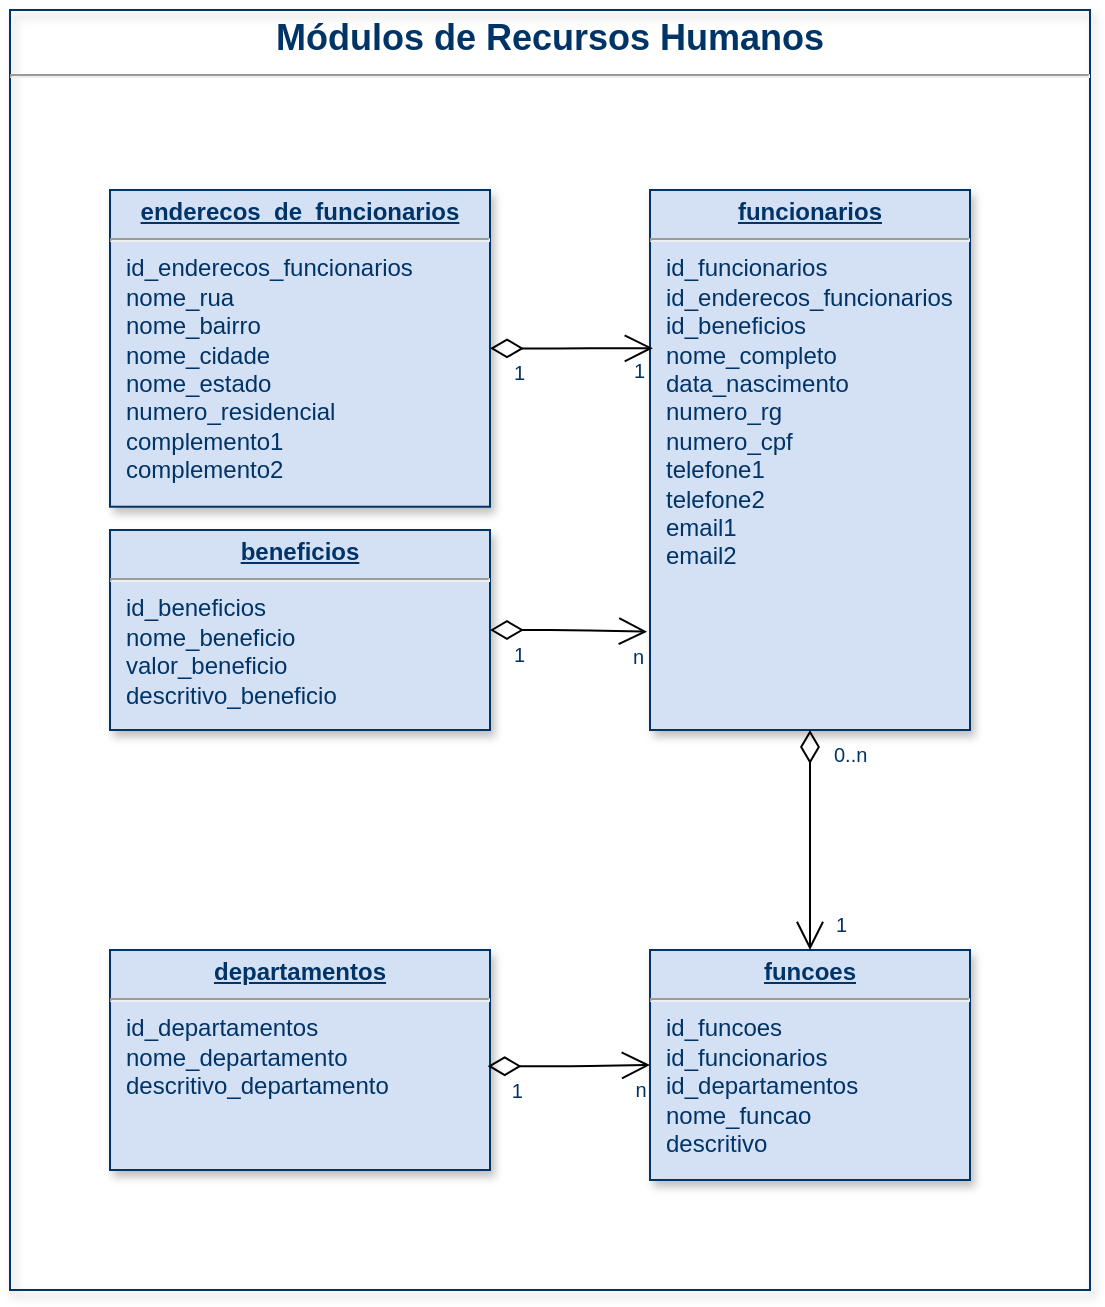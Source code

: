 <mxfile version="26.0.9">
  <diagram name="Page-1" id="efa7a0a1-bf9b-a30e-e6df-94a7791c09e9">
    <mxGraphModel dx="2260" dy="2005" grid="1" gridSize="10" guides="1" tooltips="1" connect="1" arrows="1" fold="1" page="1" pageScale="1" pageWidth="826" pageHeight="1169" background="none" math="0" shadow="0">
      <root>
        <mxCell id="0" />
        <mxCell id="1" parent="0" />
        <mxCell id="RUo9-83TCv_5O9ci9xjV-129" value="&lt;p style=&quot;margin: 4px 0px 0px; text-align: center;&quot;&gt;&lt;strong style=&quot;&quot;&gt;&lt;font style=&quot;font-size: 18px;&quot;&gt;Módulos de Recursos Humanos&lt;/font&gt;&lt;/strong&gt;&lt;/p&gt;&lt;hr&gt;&lt;p style=&quot;margin: 0px; margin-left: 8px;&quot;&gt;&lt;br&gt;&lt;/p&gt;" style="verticalAlign=top;align=left;overflow=fill;fontSize=12;fontFamily=Helvetica;html=1;strokeColor=#003366;shadow=1;fillColor=none;fontColor=#003366" parent="1" vertex="1">
          <mxGeometry x="-280" y="-120" width="540" height="640" as="geometry" />
        </mxCell>
        <mxCell id="21" value="&lt;p style=&quot;margin: 0px; margin-top: 4px; text-align: center; text-decoration: underline;&quot;&gt;&lt;strong&gt;funcoes&lt;/strong&gt;&lt;/p&gt;&lt;hr&gt;&lt;p style=&quot;margin: 0px; margin-left: 8px;&quot;&gt;id_funcoes&lt;/p&gt;&lt;p style=&quot;margin: 0px; margin-left: 8px;&quot;&gt;&lt;span style=&quot;background-color: transparent; color: light-dark(rgb(0, 51, 102), rgb(161, 205, 249));&quot;&gt;id_funcionarios&lt;br&gt;id_departamentos&lt;/span&gt;&lt;/p&gt;&lt;p style=&quot;margin: 0px; margin-left: 8px;&quot;&gt;nome_funcao&lt;/p&gt;&lt;p style=&quot;margin: 0px; margin-left: 8px;&quot;&gt;descritivo&lt;/p&gt;&lt;p style=&quot;margin: 0px; margin-left: 8px;&quot;&gt;&lt;br&gt;&lt;/p&gt;" style="verticalAlign=top;align=left;overflow=fill;fontSize=12;fontFamily=Helvetica;html=1;strokeColor=#003366;shadow=1;fillColor=#D4E1F5;fontColor=#003366" parent="1" vertex="1">
          <mxGeometry x="40" y="350" width="160" height="115" as="geometry" />
        </mxCell>
        <mxCell id="25" value="&lt;p style=&quot;margin: 4px 0px 0px; text-decoration: underline; text-align: center;&quot;&gt;&lt;strong&gt;funcionarios&lt;/strong&gt;&lt;/p&gt;&lt;hr&gt;&lt;p style=&quot;margin: 0px; margin-left: 8px;&quot;&gt;id_funcionarios&lt;/p&gt;&lt;p style=&quot;margin: 0px; margin-left: 8px;&quot;&gt;&lt;span style=&quot;background-color: transparent; color: light-dark(rgb(0, 51, 102), rgb(161, 205, 249));&quot;&gt;id_enderecos_funcionarios&lt;/span&gt;&lt;/p&gt;&lt;p style=&quot;margin: 0px; margin-left: 8px;&quot;&gt;&lt;span style=&quot;background-color: transparent; color: light-dark(rgb(0, 51, 102), rgb(161, 205, 249));&quot;&gt;id_beneficios&lt;/span&gt;&lt;/p&gt;&lt;p style=&quot;margin: 0px; margin-left: 8px;&quot;&gt;&lt;span style=&quot;background-color: transparent; color: light-dark(rgb(0, 51, 102), rgb(161, 205, 249));&quot;&gt;nome_completo&lt;/span&gt;&lt;/p&gt;&lt;p style=&quot;margin: 0px; margin-left: 8px;&quot;&gt;data_nascimento&lt;br&gt;numero_rg&lt;br&gt;numero_cpf&lt;/p&gt;&lt;p style=&quot;margin: 0px; margin-left: 8px;&quot;&gt;telefone1&lt;/p&gt;&lt;p style=&quot;margin: 0px; margin-left: 8px;&quot;&gt;telefone2&lt;/p&gt;&lt;p style=&quot;margin: 0px; margin-left: 8px;&quot;&gt;email1&lt;br&gt;email2&lt;br&gt;&lt;br&gt;&lt;/p&gt;" style="verticalAlign=top;align=left;overflow=fill;fontSize=12;fontFamily=Helvetica;html=1;strokeColor=#003366;shadow=1;fillColor=#D4E1F5;fontColor=#003366" parent="1" vertex="1">
          <mxGeometry x="40" y="-30" width="160" height="270" as="geometry" />
        </mxCell>
        <mxCell id="90" value="" style="endArrow=open;endSize=12;startArrow=diamondThin;startSize=14;startFill=0;edgeStyle=orthogonalEdgeStyle" parent="1" source="25" target="21" edge="1">
          <mxGeometry x="620" y="340" as="geometry">
            <mxPoint x="620" y="340" as="sourcePoint" />
            <mxPoint x="780" y="340" as="targetPoint" />
          </mxGeometry>
        </mxCell>
        <mxCell id="91" value="0..n" style="resizable=0;align=left;verticalAlign=top;labelBackgroundColor=#ffffff;fontSize=10;strokeColor=#003366;shadow=1;fillColor=#D4E1F5;fontColor=#003366" parent="90" connectable="0" vertex="1">
          <mxGeometry x="-1" relative="1" as="geometry">
            <mxPoint x="10" as="offset" />
          </mxGeometry>
        </mxCell>
        <mxCell id="92" value="1" style="resizable=0;align=right;verticalAlign=top;labelBackgroundColor=#ffffff;fontSize=10;strokeColor=#003366;shadow=1;fillColor=#D4E1F5;fontColor=#003366" parent="90" connectable="0" vertex="1">
          <mxGeometry x="1" relative="1" as="geometry">
            <mxPoint x="20" y="-25.0" as="offset" />
          </mxGeometry>
        </mxCell>
        <mxCell id="RUo9-83TCv_5O9ci9xjV-114" value="&lt;p style=&quot;margin: 0px; margin-top: 4px; text-align: center; text-decoration: underline;&quot;&gt;&lt;strong&gt;enderecos_de_funcionarios&lt;/strong&gt;&lt;/p&gt;&lt;hr&gt;&lt;p style=&quot;margin: 0px; margin-left: 8px;&quot;&gt;id_enderecos_funcionarios&lt;/p&gt;&lt;p style=&quot;margin: 0px; margin-left: 8px;&quot;&gt;&lt;span style=&quot;background-color: transparent; color: light-dark(rgb(0, 51, 102), rgb(161, 205, 249));&quot;&gt;nome_rua&lt;/span&gt;&lt;br&gt;&lt;/p&gt;&lt;p style=&quot;margin: 0px; margin-left: 8px;&quot;&gt;nome_bairro&lt;/p&gt;&lt;p style=&quot;margin: 0px; margin-left: 8px;&quot;&gt;nome_cidade&lt;br&gt;nome_estado&lt;br&gt;numero_residencial&lt;br&gt;complemento1&lt;/p&gt;&lt;p style=&quot;margin: 0px; margin-left: 8px;&quot;&gt;complemento2&lt;/p&gt;" style="verticalAlign=top;align=left;overflow=fill;fontSize=12;fontFamily=Helvetica;html=1;strokeColor=#003366;shadow=1;fillColor=#D4E1F5;fontColor=#003366" parent="1" vertex="1">
          <mxGeometry x="-230" y="-30" width="190" height="158.36" as="geometry" />
        </mxCell>
        <mxCell id="RUo9-83TCv_5O9ci9xjV-115" value="" style="endArrow=open;endSize=12;startArrow=diamondThin;startSize=14;startFill=0;edgeStyle=orthogonalEdgeStyle;exitX=1;exitY=0.5;exitDx=0;exitDy=0;entryX=0.009;entryY=0.293;entryDx=0;entryDy=0;entryPerimeter=0;" parent="1" source="RUo9-83TCv_5O9ci9xjV-114" target="25" edge="1">
          <mxGeometry x="620" y="340" as="geometry">
            <mxPoint x="130" y="220" as="sourcePoint" />
            <mxPoint x="40" y="60" as="targetPoint" />
          </mxGeometry>
        </mxCell>
        <mxCell id="RUo9-83TCv_5O9ci9xjV-116" value="1" style="resizable=0;align=left;verticalAlign=top;labelBackgroundColor=#ffffff;fontSize=10;strokeColor=#003366;shadow=1;fillColor=#D4E1F5;fontColor=#003366" parent="RUo9-83TCv_5O9ci9xjV-115" connectable="0" vertex="1">
          <mxGeometry x="-1" relative="1" as="geometry">
            <mxPoint x="10" as="offset" />
          </mxGeometry>
        </mxCell>
        <mxCell id="RUo9-83TCv_5O9ci9xjV-118" value="1" style="resizable=0;align=left;verticalAlign=top;labelBackgroundColor=#ffffff;fontSize=10;strokeColor=#003366;shadow=1;fillColor=#D4E1F5;fontColor=#003366" parent="1" connectable="0" vertex="1">
          <mxGeometry x="10" y="49.18" as="geometry">
            <mxPoint x="20" y="-1" as="offset" />
          </mxGeometry>
        </mxCell>
        <mxCell id="RUo9-83TCv_5O9ci9xjV-119" value="&lt;p style=&quot;margin: 0px; margin-top: 4px; text-align: center; text-decoration: underline;&quot;&gt;&lt;strong&gt;beneficios&lt;/strong&gt;&lt;/p&gt;&lt;hr&gt;&lt;p style=&quot;margin: 0px; margin-left: 8px;&quot;&gt;id_beneficios&lt;/p&gt;&lt;p style=&quot;margin: 0px; margin-left: 8px;&quot;&gt;&lt;span style=&quot;background-color: transparent; color: light-dark(rgb(0, 51, 102), rgb(161, 205, 249));&quot;&gt;nome_beneficio&lt;/span&gt;&lt;br&gt;&lt;/p&gt;&lt;p style=&quot;margin: 0px; margin-left: 8px;&quot;&gt;valor_beneficio&lt;/p&gt;&lt;p style=&quot;margin: 0px; margin-left: 8px;&quot;&gt;descritivo_beneficio&lt;/p&gt;" style="verticalAlign=top;align=left;overflow=fill;fontSize=12;fontFamily=Helvetica;html=1;strokeColor=#003366;shadow=1;fillColor=#D4E1F5;fontColor=#003366" parent="1" vertex="1">
          <mxGeometry x="-230" y="140" width="190" height="100" as="geometry" />
        </mxCell>
        <mxCell id="RUo9-83TCv_5O9ci9xjV-120" value="" style="endArrow=open;endSize=12;startArrow=diamondThin;startSize=14;startFill=0;edgeStyle=orthogonalEdgeStyle;exitX=1;exitY=0.5;exitDx=0;exitDy=0;entryX=-0.009;entryY=0.818;entryDx=0;entryDy=0;entryPerimeter=0;" parent="1" source="RUo9-83TCv_5O9ci9xjV-119" target="25" edge="1">
          <mxGeometry x="620" y="340" as="geometry">
            <mxPoint x="130" y="250" as="sourcePoint" />
            <mxPoint x="130" y="360" as="targetPoint" />
          </mxGeometry>
        </mxCell>
        <mxCell id="RUo9-83TCv_5O9ci9xjV-121" value="1" style="resizable=0;align=left;verticalAlign=top;labelBackgroundColor=#ffffff;fontSize=10;strokeColor=#003366;shadow=1;fillColor=#D4E1F5;fontColor=#003366" parent="RUo9-83TCv_5O9ci9xjV-120" connectable="0" vertex="1">
          <mxGeometry x="-1" relative="1" as="geometry">
            <mxPoint x="10" as="offset" />
          </mxGeometry>
        </mxCell>
        <mxCell id="RUo9-83TCv_5O9ci9xjV-122" value="n" style="resizable=0;align=right;verticalAlign=top;labelBackgroundColor=#ffffff;fontSize=10;strokeColor=#003366;shadow=1;fillColor=#D4E1F5;fontColor=#003366" parent="RUo9-83TCv_5O9ci9xjV-120" connectable="0" vertex="1">
          <mxGeometry x="1" relative="1" as="geometry">
            <mxPoint as="offset" />
          </mxGeometry>
        </mxCell>
        <mxCell id="RUo9-83TCv_5O9ci9xjV-124" value="&lt;p style=&quot;margin: 0px; margin-top: 4px; text-align: center; text-decoration: underline;&quot;&gt;&lt;strong&gt;departamentos&lt;/strong&gt;&lt;/p&gt;&lt;hr&gt;&lt;p style=&quot;margin: 0px; margin-left: 8px;&quot;&gt;id_departamentos&lt;/p&gt;&lt;p style=&quot;margin: 0px; margin-left: 8px;&quot;&gt;&lt;span style=&quot;background-color: transparent; color: light-dark(rgb(0, 51, 102), rgb(161, 205, 249));&quot;&gt;nome_departamento&lt;/span&gt;&lt;br&gt;&lt;/p&gt;&lt;p style=&quot;margin: 0px; margin-left: 8px;&quot;&gt;&lt;span style=&quot;background-color: transparent; color: light-dark(rgb(0, 51, 102), rgb(161, 205, 249));&quot;&gt;descritivo_departamento&lt;/span&gt;&lt;br&gt;&lt;/p&gt;" style="verticalAlign=top;align=left;overflow=fill;fontSize=12;fontFamily=Helvetica;html=1;strokeColor=#003366;shadow=1;fillColor=#D4E1F5;fontColor=#003366" parent="1" vertex="1">
          <mxGeometry x="-230" y="350" width="190" height="110" as="geometry" />
        </mxCell>
        <mxCell id="RUo9-83TCv_5O9ci9xjV-125" value="" style="endArrow=open;endSize=12;startArrow=diamondThin;startSize=14;startFill=0;edgeStyle=orthogonalEdgeStyle;entryX=0;entryY=0.5;entryDx=0;entryDy=0;exitX=0.994;exitY=0.528;exitDx=0;exitDy=0;exitPerimeter=0;" parent="1" source="RUo9-83TCv_5O9ci9xjV-124" target="21" edge="1">
          <mxGeometry x="620" y="340" as="geometry">
            <mxPoint x="-40" y="410" as="sourcePoint" />
            <mxPoint x="39" y="407.75" as="targetPoint" />
          </mxGeometry>
        </mxCell>
        <mxCell id="RUo9-83TCv_5O9ci9xjV-126" value="1" style="resizable=0;align=left;verticalAlign=top;labelBackgroundColor=#ffffff;fontSize=10;strokeColor=#003366;shadow=1;fillColor=#D4E1F5;fontColor=#003366" parent="RUo9-83TCv_5O9ci9xjV-125" connectable="0" vertex="1">
          <mxGeometry x="-1" relative="1" as="geometry">
            <mxPoint x="10" as="offset" />
          </mxGeometry>
        </mxCell>
        <mxCell id="RUo9-83TCv_5O9ci9xjV-127" value="n" style="resizable=0;align=right;verticalAlign=top;labelBackgroundColor=#ffffff;fontSize=10;strokeColor=#003366;shadow=1;fillColor=#D4E1F5;fontColor=#003366" parent="RUo9-83TCv_5O9ci9xjV-125" connectable="0" vertex="1">
          <mxGeometry x="1" relative="1" as="geometry">
            <mxPoint as="offset" />
          </mxGeometry>
        </mxCell>
      </root>
    </mxGraphModel>
  </diagram>
</mxfile>
